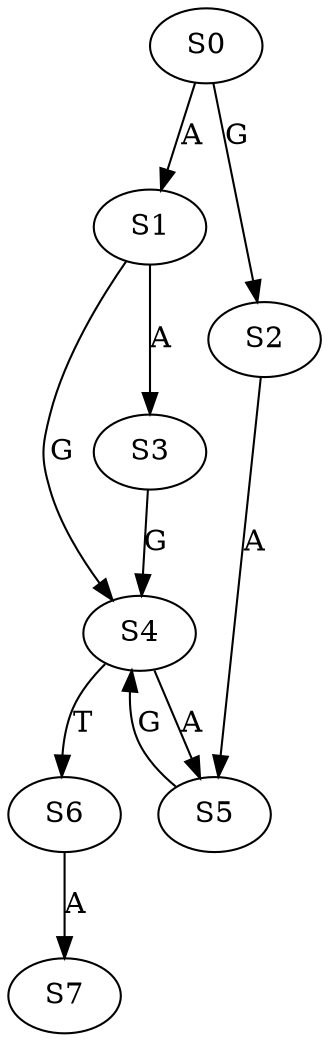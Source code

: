 strict digraph  {
	S0 -> S1 [ label = A ];
	S0 -> S2 [ label = G ];
	S1 -> S3 [ label = A ];
	S1 -> S4 [ label = G ];
	S2 -> S5 [ label = A ];
	S3 -> S4 [ label = G ];
	S4 -> S6 [ label = T ];
	S4 -> S5 [ label = A ];
	S5 -> S4 [ label = G ];
	S6 -> S7 [ label = A ];
}
